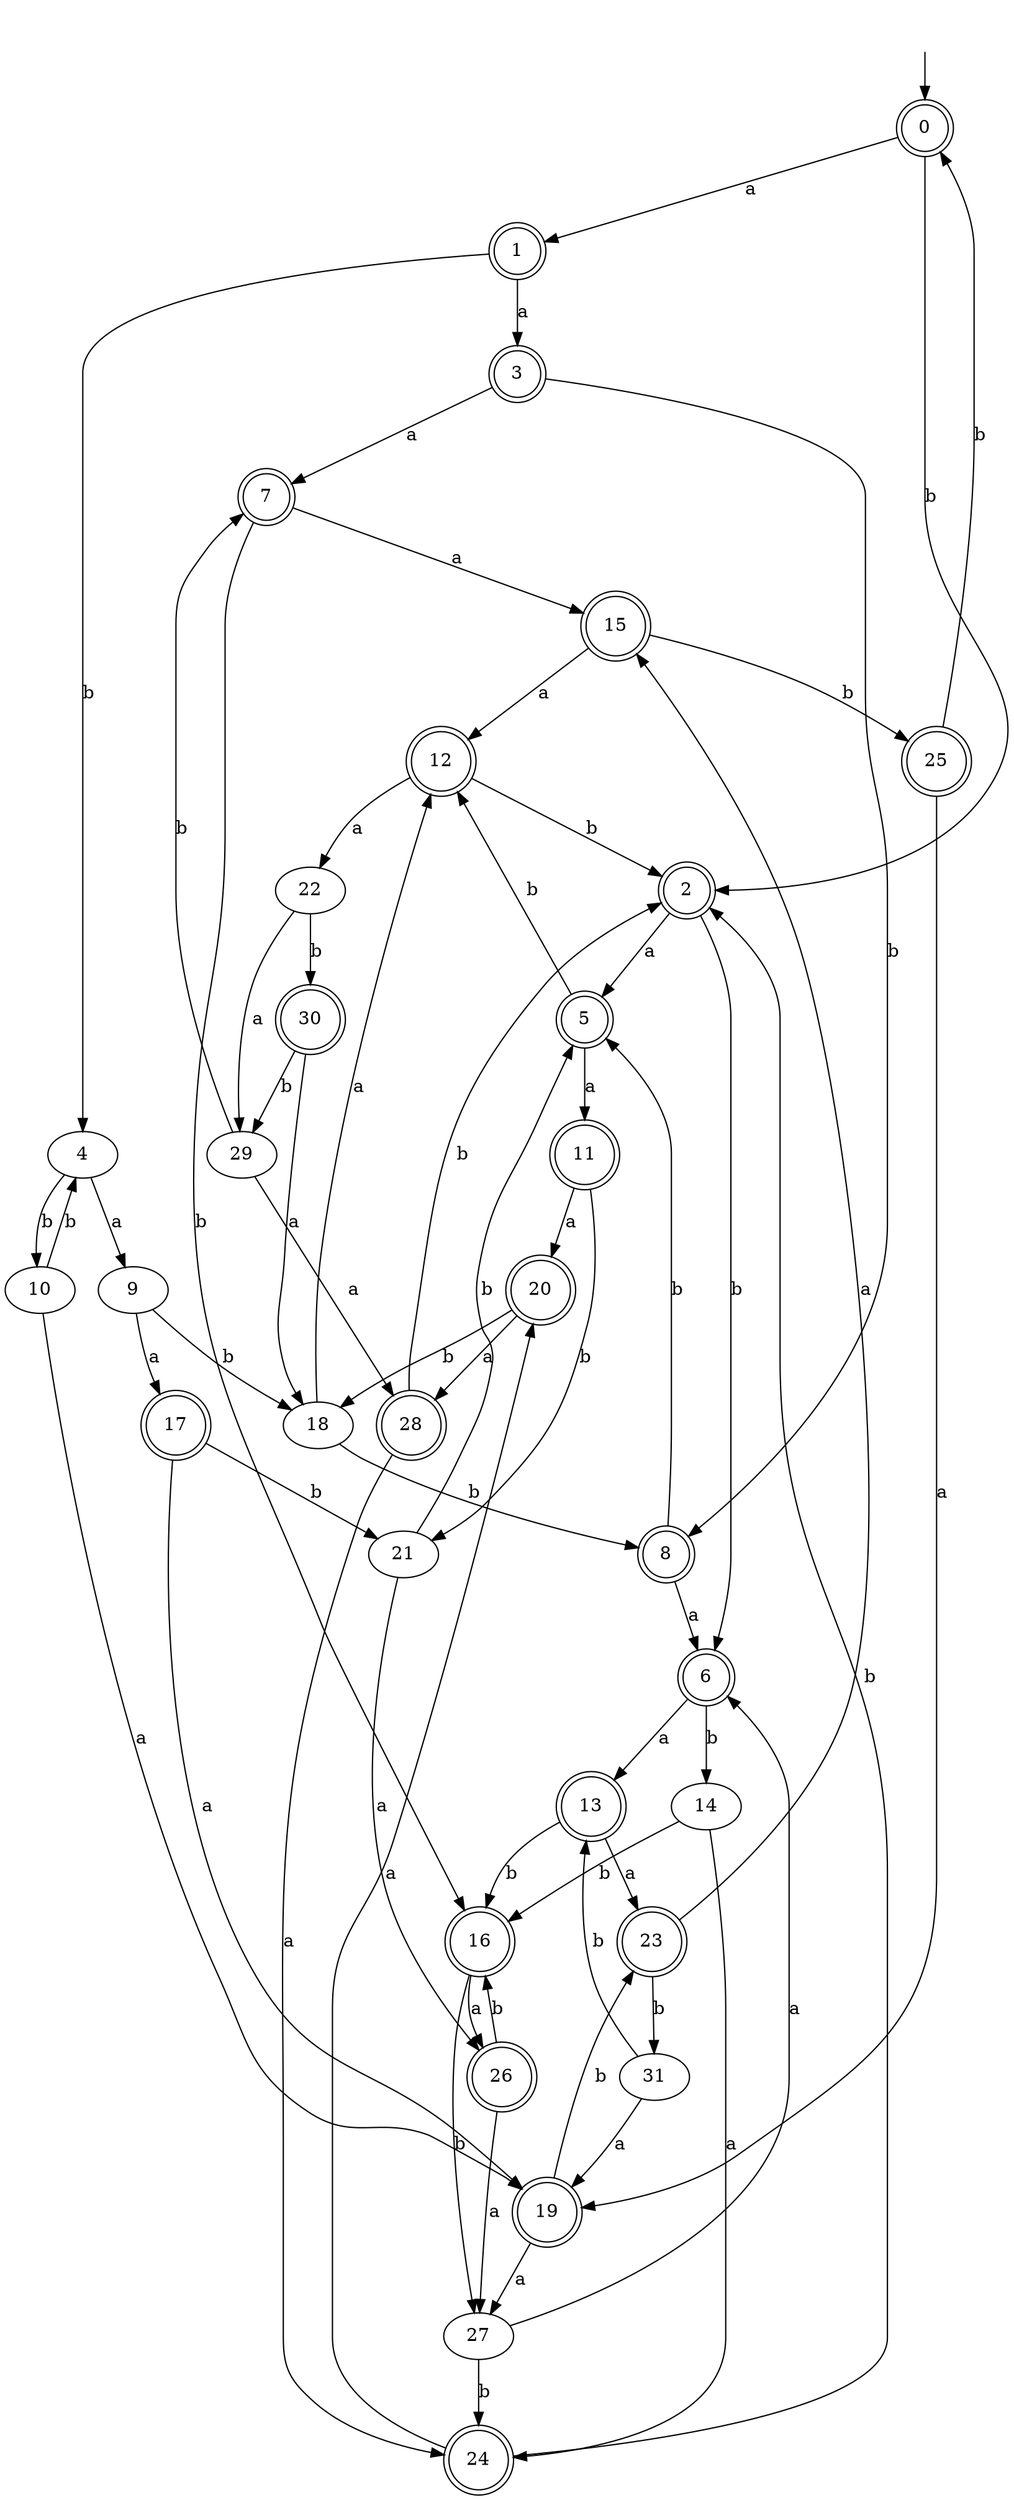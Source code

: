 digraph RandomDFA {
  __start0 [label="", shape=none];
  __start0 -> 0 [label=""];
  0 [shape=circle] [shape=doublecircle]
  0 -> 1 [label="a"]
  0 -> 2 [label="b"]
  1 [shape=doublecircle]
  1 -> 3 [label="a"]
  1 -> 4 [label="b"]
  2 [shape=doublecircle]
  2 -> 5 [label="a"]
  2 -> 6 [label="b"]
  3 [shape=doublecircle]
  3 -> 7 [label="a"]
  3 -> 8 [label="b"]
  4
  4 -> 9 [label="a"]
  4 -> 10 [label="b"]
  5 [shape=doublecircle]
  5 -> 11 [label="a"]
  5 -> 12 [label="b"]
  6 [shape=doublecircle]
  6 -> 13 [label="a"]
  6 -> 14 [label="b"]
  7 [shape=doublecircle]
  7 -> 15 [label="a"]
  7 -> 16 [label="b"]
  8 [shape=doublecircle]
  8 -> 6 [label="a"]
  8 -> 5 [label="b"]
  9
  9 -> 17 [label="a"]
  9 -> 18 [label="b"]
  10
  10 -> 19 [label="a"]
  10 -> 4 [label="b"]
  11 [shape=doublecircle]
  11 -> 20 [label="a"]
  11 -> 21 [label="b"]
  12 [shape=doublecircle]
  12 -> 22 [label="a"]
  12 -> 2 [label="b"]
  13 [shape=doublecircle]
  13 -> 23 [label="a"]
  13 -> 16 [label="b"]
  14
  14 -> 24 [label="a"]
  14 -> 16 [label="b"]
  15 [shape=doublecircle]
  15 -> 12 [label="a"]
  15 -> 25 [label="b"]
  16 [shape=doublecircle]
  16 -> 26 [label="a"]
  16 -> 27 [label="b"]
  17 [shape=doublecircle]
  17 -> 19 [label="a"]
  17 -> 21 [label="b"]
  18
  18 -> 12 [label="a"]
  18 -> 8 [label="b"]
  19 [shape=doublecircle]
  19 -> 27 [label="a"]
  19 -> 23 [label="b"]
  20 [shape=doublecircle]
  20 -> 28 [label="a"]
  20 -> 18 [label="b"]
  21
  21 -> 26 [label="a"]
  21 -> 5 [label="b"]
  22
  22 -> 29 [label="a"]
  22 -> 30 [label="b"]
  23 [shape=doublecircle]
  23 -> 15 [label="a"]
  23 -> 31 [label="b"]
  24 [shape=doublecircle]
  24 -> 20 [label="a"]
  24 -> 2 [label="b"]
  25 [shape=doublecircle]
  25 -> 19 [label="a"]
  25 -> 0 [label="b"]
  26 [shape=doublecircle]
  26 -> 27 [label="a"]
  26 -> 16 [label="b"]
  27
  27 -> 6 [label="a"]
  27 -> 24 [label="b"]
  28 [shape=doublecircle]
  28 -> 24 [label="a"]
  28 -> 2 [label="b"]
  29
  29 -> 28 [label="a"]
  29 -> 7 [label="b"]
  30 [shape=doublecircle]
  30 -> 18 [label="a"]
  30 -> 29 [label="b"]
  31
  31 -> 19 [label="a"]
  31 -> 13 [label="b"]
}
